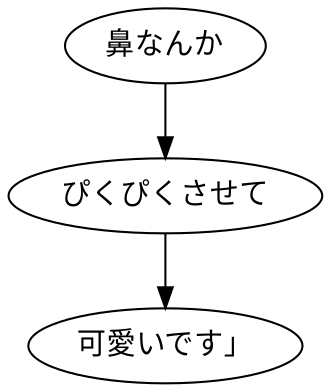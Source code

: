 digraph graph7567 {
	node0 [label="鼻なんか"];
	node1 [label="ぴくぴくさせて"];
	node2 [label="可愛いです」"];
	node0 -> node1;
	node1 -> node2;
}
